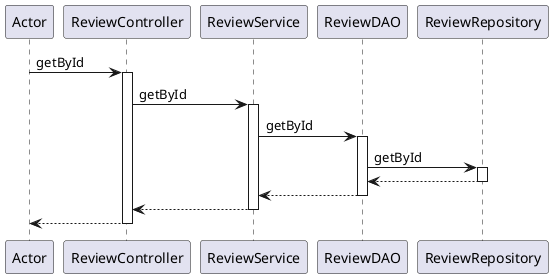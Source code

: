 @startuml
participant Actor
Actor -> ReviewController : getById
activate ReviewController
ReviewController -> ReviewService : getById
activate ReviewService
ReviewService -> ReviewDAO : getById
activate ReviewDAO

ReviewDAO -> ReviewRepository: getById
activate ReviewRepository
ReviewRepository --> ReviewDAO
deactivate ReviewRepository

ReviewDAO --> ReviewService
deactivate ReviewDAO
ReviewService --> ReviewController
deactivate ReviewService
return
@enduml
